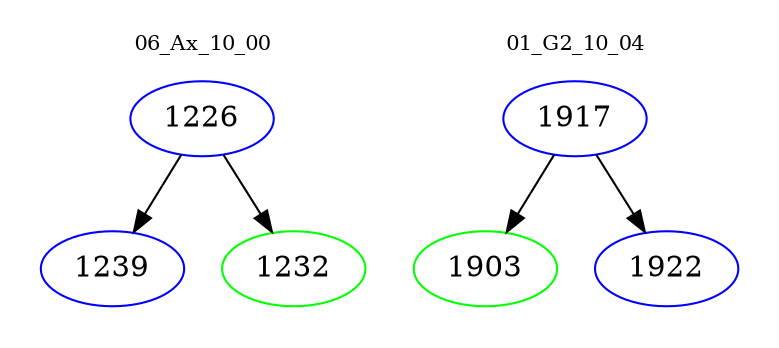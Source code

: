 digraph{
subgraph cluster_0 {
color = white
label = "06_Ax_10_00";
fontsize=10;
T0_1226 [label="1226", color="blue"]
T0_1226 -> T0_1239 [color="black"]
T0_1239 [label="1239", color="blue"]
T0_1226 -> T0_1232 [color="black"]
T0_1232 [label="1232", color="green"]
}
subgraph cluster_1 {
color = white
label = "01_G2_10_04";
fontsize=10;
T1_1917 [label="1917", color="blue"]
T1_1917 -> T1_1903 [color="black"]
T1_1903 [label="1903", color="green"]
T1_1917 -> T1_1922 [color="black"]
T1_1922 [label="1922", color="blue"]
}
}
